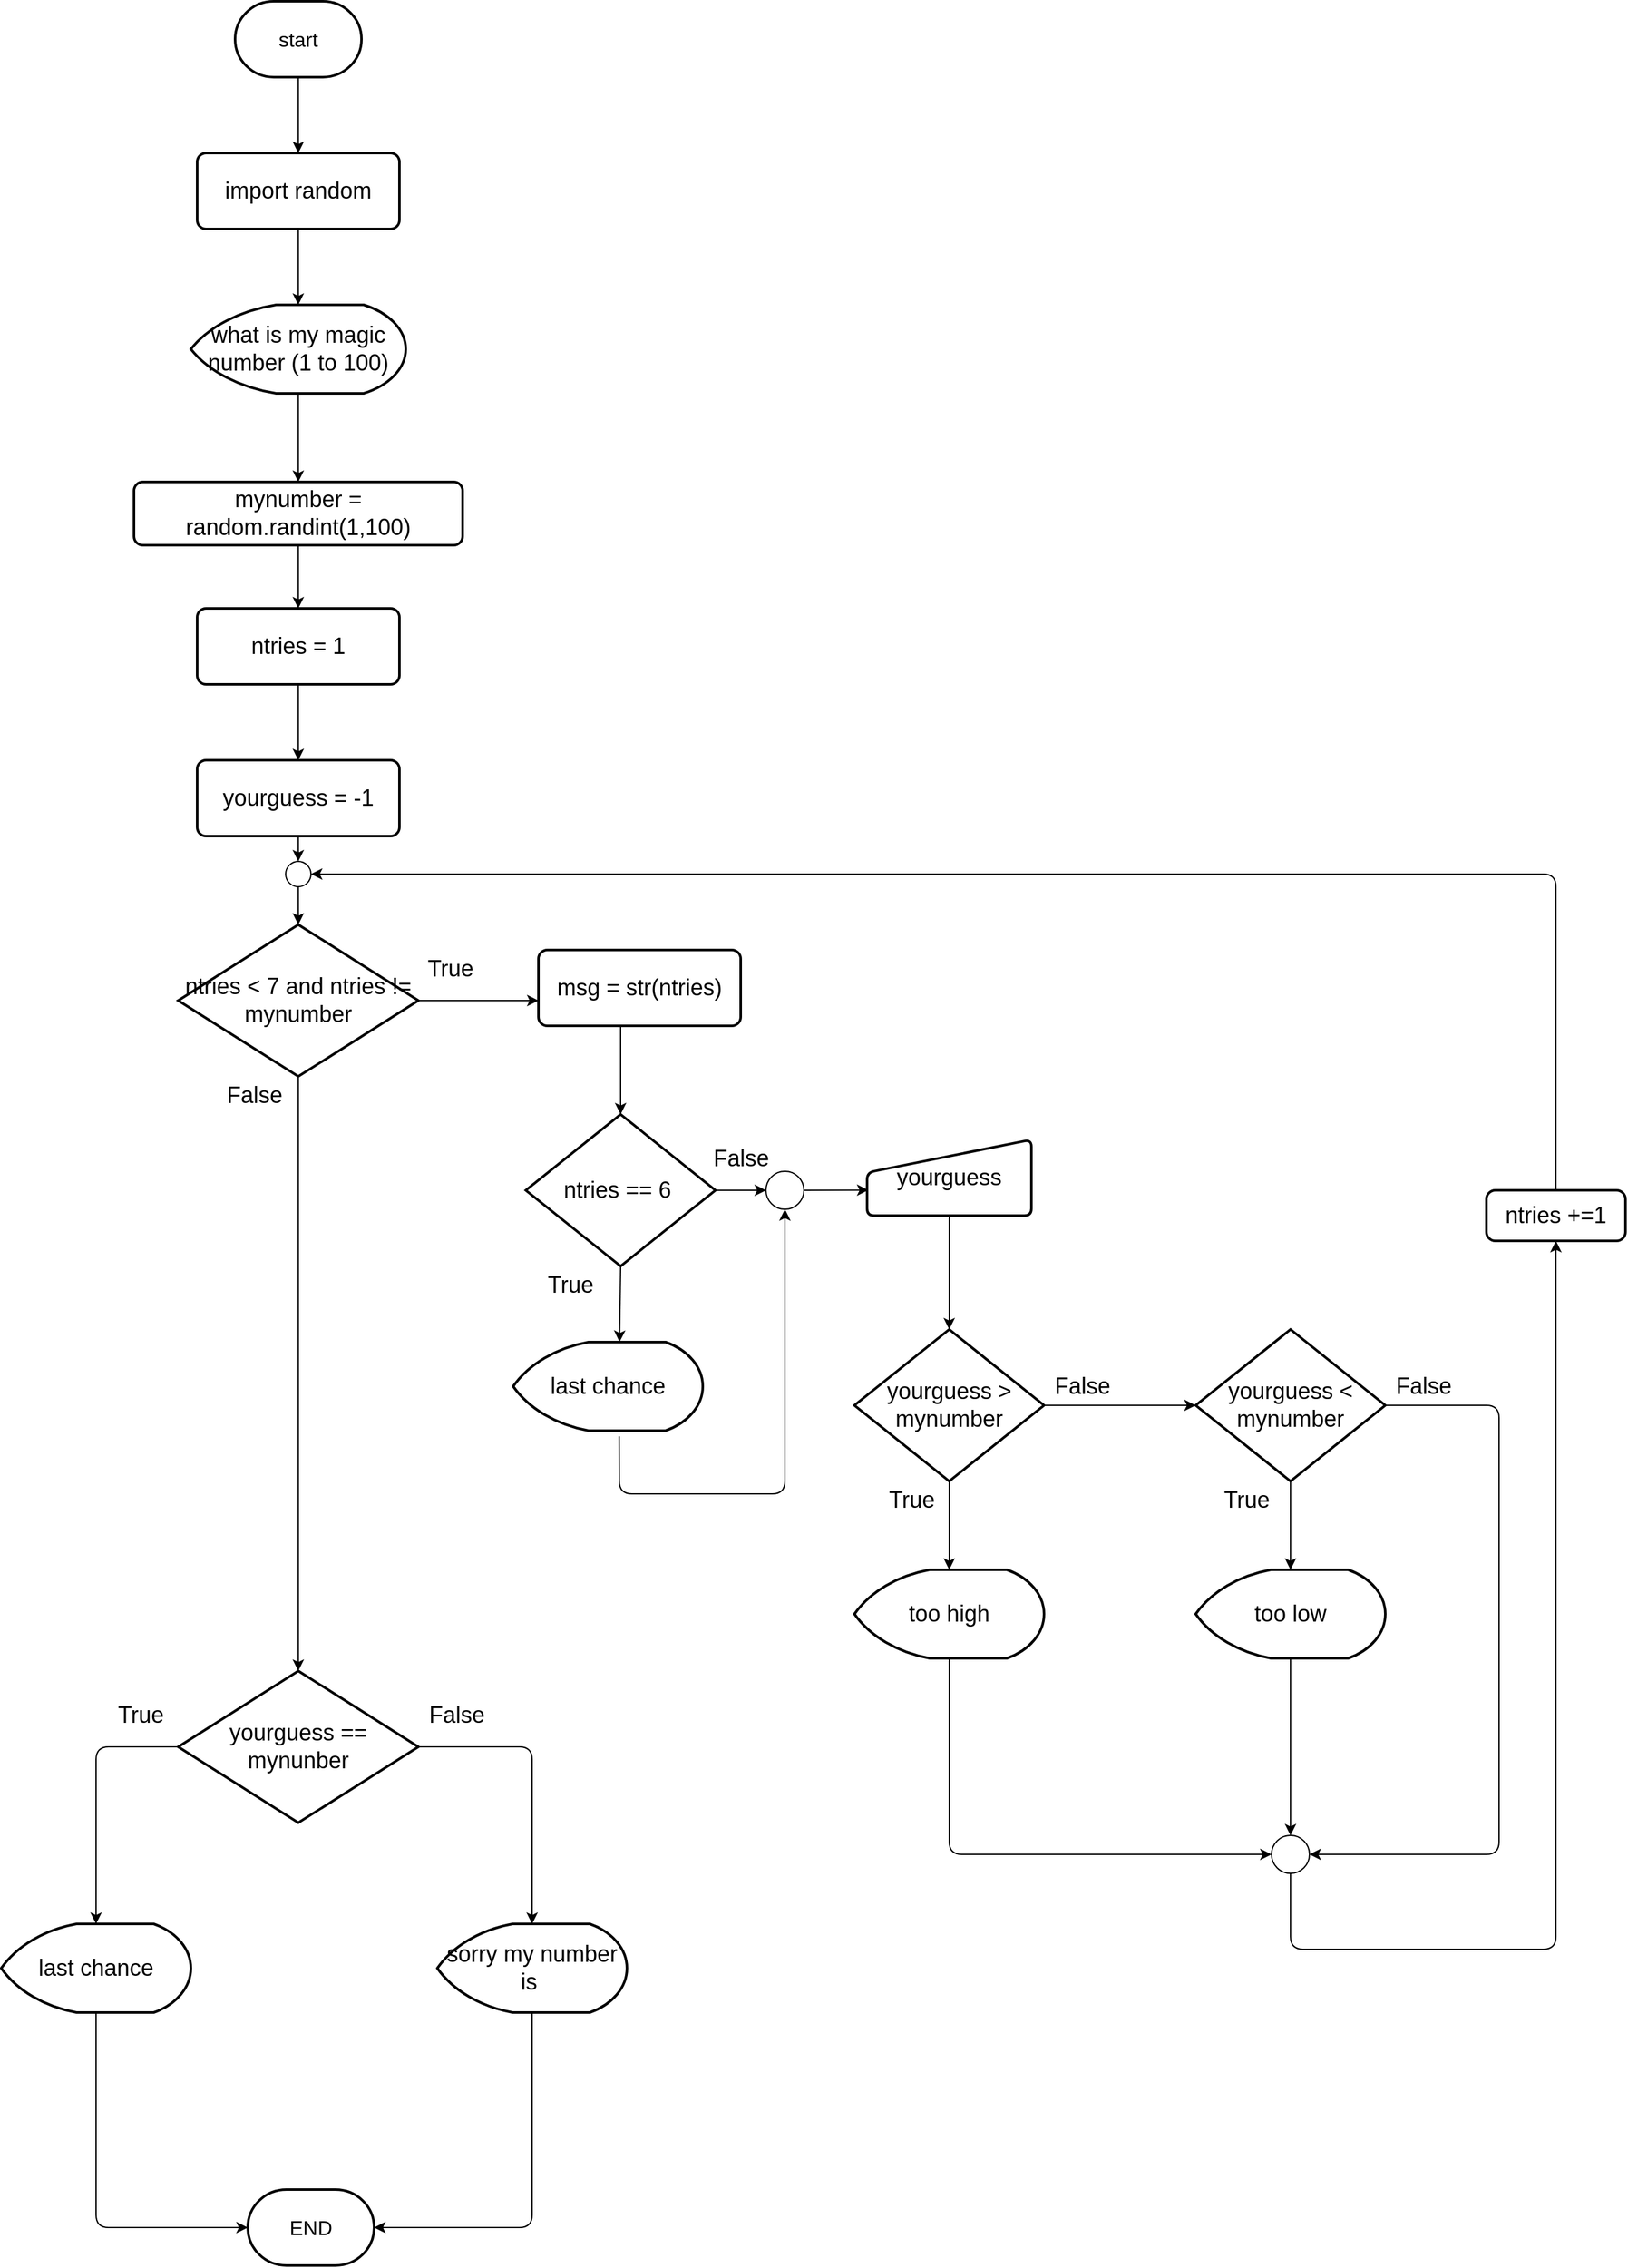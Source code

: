 <mxfile>
    <diagram id="CnoimE1wPjLPf0b8--LI" name="Page-1">
        <mxGraphModel dx="1683" dy="631" grid="1" gridSize="10" guides="1" tooltips="1" connect="1" arrows="1" fold="1" page="1" pageScale="1" pageWidth="700" pageHeight="1000" math="0" shadow="0">
            <root>
                <mxCell id="0"/>
                <mxCell id="1" parent="0"/>
                <mxCell id="25" style="edgeStyle=none;html=1;exitX=0.5;exitY=1;exitDx=0;exitDy=0;exitPerimeter=0;entryX=0.5;entryY=0;entryDx=0;entryDy=0;fontSize=18;" edge="1" parent="1" source="2" target="3">
                    <mxGeometry relative="1" as="geometry"/>
                </mxCell>
                <mxCell id="2" value="&lt;font size=&quot;3&quot;&gt;start&lt;br&gt;&lt;/font&gt;" style="strokeWidth=2;html=1;shape=mxgraph.flowchart.terminator;whiteSpace=wrap;" vertex="1" parent="1">
                    <mxGeometry x="250" y="60" width="100" height="60" as="geometry"/>
                </mxCell>
                <mxCell id="26" style="edgeStyle=none;html=1;exitX=0.5;exitY=1;exitDx=0;exitDy=0;entryX=0.5;entryY=0;entryDx=0;entryDy=0;entryPerimeter=0;fontSize=18;" edge="1" parent="1" source="3" target="4">
                    <mxGeometry relative="1" as="geometry"/>
                </mxCell>
                <mxCell id="3" value="import random" style="rounded=1;whiteSpace=wrap;html=1;absoluteArcSize=1;arcSize=14;strokeWidth=2;fontSize=18;" vertex="1" parent="1">
                    <mxGeometry x="220" y="180" width="160" height="60" as="geometry"/>
                </mxCell>
                <mxCell id="27" style="edgeStyle=none;html=1;exitX=0.5;exitY=1;exitDx=0;exitDy=0;exitPerimeter=0;entryX=0.5;entryY=0;entryDx=0;entryDy=0;fontSize=18;" edge="1" parent="1" source="4" target="5">
                    <mxGeometry relative="1" as="geometry"/>
                </mxCell>
                <mxCell id="4" value="what is my magic number (1 to 100)" style="strokeWidth=2;html=1;shape=mxgraph.flowchart.display;whiteSpace=wrap;fontSize=18;" vertex="1" parent="1">
                    <mxGeometry x="215" y="300" width="170" height="70" as="geometry"/>
                </mxCell>
                <mxCell id="28" style="edgeStyle=none;html=1;exitX=0.5;exitY=1;exitDx=0;exitDy=0;entryX=0.5;entryY=0;entryDx=0;entryDy=0;fontSize=18;" edge="1" parent="1" source="5" target="6">
                    <mxGeometry relative="1" as="geometry"/>
                </mxCell>
                <mxCell id="5" value="mynumber = random.randint(1,100)" style="rounded=1;whiteSpace=wrap;html=1;absoluteArcSize=1;arcSize=14;strokeWidth=2;fontSize=18;" vertex="1" parent="1">
                    <mxGeometry x="170" y="440" width="260" height="50" as="geometry"/>
                </mxCell>
                <mxCell id="29" style="edgeStyle=none;html=1;exitX=0.5;exitY=1;exitDx=0;exitDy=0;entryX=0.5;entryY=0;entryDx=0;entryDy=0;fontSize=18;" edge="1" parent="1" source="6" target="7">
                    <mxGeometry relative="1" as="geometry"/>
                </mxCell>
                <mxCell id="6" value="ntries = 1" style="rounded=1;whiteSpace=wrap;html=1;absoluteArcSize=1;arcSize=14;strokeWidth=2;fontSize=18;" vertex="1" parent="1">
                    <mxGeometry x="220" y="540" width="160" height="60" as="geometry"/>
                </mxCell>
                <mxCell id="88" style="edgeStyle=none;html=1;exitX=0.5;exitY=1;exitDx=0;exitDy=0;entryX=0.5;entryY=0;entryDx=0;entryDy=0;fontSize=18;" edge="1" parent="1" source="7" target="87">
                    <mxGeometry relative="1" as="geometry"/>
                </mxCell>
                <mxCell id="7" value="yourguess = -1" style="rounded=1;whiteSpace=wrap;html=1;absoluteArcSize=1;arcSize=14;strokeWidth=2;fontSize=18;" vertex="1" parent="1">
                    <mxGeometry x="220" y="660" width="160" height="60" as="geometry"/>
                </mxCell>
                <mxCell id="31" style="edgeStyle=none;html=1;exitX=1;exitY=0.5;exitDx=0;exitDy=0;exitPerimeter=0;fontSize=18;" edge="1" parent="1" source="8">
                    <mxGeometry relative="1" as="geometry">
                        <mxPoint x="490" y="850" as="targetPoint"/>
                    </mxGeometry>
                </mxCell>
                <mxCell id="55" style="edgeStyle=none;html=1;exitX=0.5;exitY=1;exitDx=0;exitDy=0;exitPerimeter=0;entryX=0.5;entryY=0;entryDx=0;entryDy=0;entryPerimeter=0;fontSize=18;" edge="1" parent="1" source="8" target="51">
                    <mxGeometry relative="1" as="geometry"/>
                </mxCell>
                <mxCell id="8" value="ntries &amp;lt; 7 and ntries != mynumber" style="strokeWidth=2;html=1;shape=mxgraph.flowchart.decision;whiteSpace=wrap;fontSize=18;" vertex="1" parent="1">
                    <mxGeometry x="205" y="790" width="190" height="120" as="geometry"/>
                </mxCell>
                <mxCell id="32" style="edgeStyle=none;html=1;exitX=0.5;exitY=1;exitDx=0;exitDy=0;entryX=0.5;entryY=0;entryDx=0;entryDy=0;entryPerimeter=0;fontSize=18;" edge="1" parent="1" target="11">
                    <mxGeometry relative="1" as="geometry">
                        <mxPoint x="555" y="870" as="sourcePoint"/>
                    </mxGeometry>
                </mxCell>
                <mxCell id="33" style="edgeStyle=none;html=1;exitX=0.5;exitY=1;exitDx=0;exitDy=0;exitPerimeter=0;entryX=0.561;entryY=-0.002;entryDx=0;entryDy=0;entryPerimeter=0;fontSize=18;" edge="1" parent="1" source="11" target="13">
                    <mxGeometry relative="1" as="geometry"/>
                </mxCell>
                <mxCell id="47" style="edgeStyle=none;html=1;exitX=1;exitY=0.5;exitDx=0;exitDy=0;exitPerimeter=0;entryX=0;entryY=0.5;entryDx=0;entryDy=0;fontSize=18;" edge="1" parent="1" source="11" target="46">
                    <mxGeometry relative="1" as="geometry"/>
                </mxCell>
                <mxCell id="11" value="ntries == 6&amp;nbsp;" style="strokeWidth=2;html=1;shape=mxgraph.flowchart.decision;whiteSpace=wrap;fontSize=18;" vertex="1" parent="1">
                    <mxGeometry x="480" y="940" width="150" height="120" as="geometry"/>
                </mxCell>
                <mxCell id="73" style="edgeStyle=none;html=1;exitX=0.559;exitY=1.064;exitDx=0;exitDy=0;exitPerimeter=0;entryX=0.5;entryY=1;entryDx=0;entryDy=0;fontSize=18;" edge="1" parent="1" source="13" target="46">
                    <mxGeometry relative="1" as="geometry">
                        <Array as="points">
                            <mxPoint x="554" y="1240"/>
                            <mxPoint x="685" y="1240"/>
                        </Array>
                    </mxGeometry>
                </mxCell>
                <mxCell id="13" value="last chance" style="strokeWidth=2;html=1;shape=mxgraph.flowchart.display;whiteSpace=wrap;fontSize=18;" vertex="1" parent="1">
                    <mxGeometry x="470" y="1120" width="150" height="70" as="geometry"/>
                </mxCell>
                <mxCell id="35" style="edgeStyle=none;html=1;exitX=0.5;exitY=1;exitDx=0;exitDy=0;entryX=0.5;entryY=0;entryDx=0;entryDy=0;entryPerimeter=0;fontSize=18;" edge="1" parent="1" source="17" target="19">
                    <mxGeometry relative="1" as="geometry"/>
                </mxCell>
                <mxCell id="17" value="yourguess" style="html=1;strokeWidth=2;shape=manualInput;whiteSpace=wrap;rounded=1;size=26;arcSize=11;fontSize=18;" vertex="1" parent="1">
                    <mxGeometry x="750" y="960" width="130" height="60" as="geometry"/>
                </mxCell>
                <mxCell id="36" style="edgeStyle=none;html=1;exitX=1;exitY=0.5;exitDx=0;exitDy=0;exitPerimeter=0;entryX=0;entryY=0.5;entryDx=0;entryDy=0;entryPerimeter=0;fontSize=18;" edge="1" parent="1" source="19" target="22">
                    <mxGeometry relative="1" as="geometry"/>
                </mxCell>
                <mxCell id="37" style="edgeStyle=none;html=1;exitX=0.5;exitY=1;exitDx=0;exitDy=0;exitPerimeter=0;entryX=0.5;entryY=0;entryDx=0;entryDy=0;entryPerimeter=0;fontSize=18;" edge="1" parent="1" source="19" target="20">
                    <mxGeometry relative="1" as="geometry"/>
                </mxCell>
                <mxCell id="19" value="yourguess &amp;gt; mynumber" style="strokeWidth=2;html=1;shape=mxgraph.flowchart.decision;whiteSpace=wrap;fontSize=18;" vertex="1" parent="1">
                    <mxGeometry x="740" y="1110" width="150" height="120" as="geometry"/>
                </mxCell>
                <mxCell id="79" style="edgeStyle=none;html=1;exitX=0.5;exitY=1;exitDx=0;exitDy=0;exitPerimeter=0;entryX=0;entryY=0.5;entryDx=0;entryDy=0;fontSize=18;" edge="1" parent="1" source="20" target="78">
                    <mxGeometry relative="1" as="geometry">
                        <Array as="points">
                            <mxPoint x="815" y="1525"/>
                        </Array>
                    </mxGeometry>
                </mxCell>
                <mxCell id="20" value="too high" style="strokeWidth=2;html=1;shape=mxgraph.flowchart.display;whiteSpace=wrap;fontSize=18;" vertex="1" parent="1">
                    <mxGeometry x="740" y="1300" width="150" height="70" as="geometry"/>
                </mxCell>
                <mxCell id="43" style="edgeStyle=none;html=1;exitX=0.5;exitY=1;exitDx=0;exitDy=0;exitPerimeter=0;entryX=0.5;entryY=0;entryDx=0;entryDy=0;entryPerimeter=0;fontSize=18;" edge="1" parent="1" source="22" target="23">
                    <mxGeometry relative="1" as="geometry"/>
                </mxCell>
                <mxCell id="81" style="edgeStyle=none;html=1;exitX=1;exitY=0.5;exitDx=0;exitDy=0;exitPerimeter=0;entryX=1;entryY=0.5;entryDx=0;entryDy=0;fontSize=18;" edge="1" parent="1" source="22" target="78">
                    <mxGeometry relative="1" as="geometry">
                        <Array as="points">
                            <mxPoint x="1250" y="1170"/>
                            <mxPoint x="1250" y="1525"/>
                        </Array>
                    </mxGeometry>
                </mxCell>
                <mxCell id="22" value="yourguess &amp;lt; mynumber" style="strokeWidth=2;html=1;shape=mxgraph.flowchart.decision;whiteSpace=wrap;fontSize=18;" vertex="1" parent="1">
                    <mxGeometry x="1010" y="1110" width="150" height="120" as="geometry"/>
                </mxCell>
                <mxCell id="80" style="edgeStyle=none;html=1;entryX=0.5;entryY=0;entryDx=0;entryDy=0;fontSize=18;" edge="1" parent="1" source="23" target="78">
                    <mxGeometry relative="1" as="geometry"/>
                </mxCell>
                <mxCell id="23" value="too low" style="strokeWidth=2;html=1;shape=mxgraph.flowchart.display;whiteSpace=wrap;fontSize=18;" vertex="1" parent="1">
                    <mxGeometry x="1010" y="1300" width="150" height="70" as="geometry"/>
                </mxCell>
                <mxCell id="90" style="edgeStyle=none;html=1;exitX=0.5;exitY=0;exitDx=0;exitDy=0;entryX=1;entryY=0.5;entryDx=0;entryDy=0;fontSize=18;" edge="1" parent="1" source="24" target="87">
                    <mxGeometry relative="1" as="geometry">
                        <Array as="points">
                            <mxPoint x="1295" y="750"/>
                        </Array>
                    </mxGeometry>
                </mxCell>
                <mxCell id="24" value="ntries +=1" style="rounded=1;whiteSpace=wrap;html=1;absoluteArcSize=1;arcSize=14;strokeWidth=2;fontSize=18;" vertex="1" parent="1">
                    <mxGeometry x="1240" y="1000" width="110" height="40" as="geometry"/>
                </mxCell>
                <mxCell id="48" style="edgeStyle=none;html=1;exitX=1;exitY=0.5;exitDx=0;exitDy=0;entryX=0.008;entryY=0.664;entryDx=0;entryDy=0;fontSize=18;entryPerimeter=0;" edge="1" parent="1" source="46" target="17">
                    <mxGeometry relative="1" as="geometry"/>
                </mxCell>
                <mxCell id="46" value="" style="ellipse;whiteSpace=wrap;html=1;aspect=fixed;fontSize=18;" vertex="1" parent="1">
                    <mxGeometry x="670" y="985" width="30" height="30" as="geometry"/>
                </mxCell>
                <mxCell id="58" style="edgeStyle=none;html=1;exitX=1;exitY=0.5;exitDx=0;exitDy=0;exitPerimeter=0;entryX=0.5;entryY=0;entryDx=0;entryDy=0;entryPerimeter=0;fontSize=18;" edge="1" parent="1" source="51" target="57">
                    <mxGeometry relative="1" as="geometry">
                        <Array as="points">
                            <mxPoint x="485" y="1440"/>
                        </Array>
                    </mxGeometry>
                </mxCell>
                <mxCell id="59" style="edgeStyle=none;html=1;exitX=0;exitY=0.5;exitDx=0;exitDy=0;exitPerimeter=0;entryX=0.5;entryY=0;entryDx=0;entryDy=0;entryPerimeter=0;fontSize=18;" edge="1" parent="1" source="51" target="53">
                    <mxGeometry relative="1" as="geometry">
                        <Array as="points">
                            <mxPoint x="140" y="1440"/>
                        </Array>
                    </mxGeometry>
                </mxCell>
                <mxCell id="51" value="yourguess == mynunber" style="strokeWidth=2;html=1;shape=mxgraph.flowchart.decision;whiteSpace=wrap;fontSize=18;" vertex="1" parent="1">
                    <mxGeometry x="205" y="1380" width="190" height="120" as="geometry"/>
                </mxCell>
                <mxCell id="61" style="edgeStyle=none;html=1;exitX=0.5;exitY=1;exitDx=0;exitDy=0;exitPerimeter=0;entryX=0;entryY=0.5;entryDx=0;entryDy=0;entryPerimeter=0;fontSize=18;" edge="1" parent="1" source="53" target="60">
                    <mxGeometry relative="1" as="geometry">
                        <Array as="points">
                            <mxPoint x="140" y="1820"/>
                        </Array>
                    </mxGeometry>
                </mxCell>
                <mxCell id="53" value="last chance" style="strokeWidth=2;html=1;shape=mxgraph.flowchart.display;whiteSpace=wrap;fontSize=18;" vertex="1" parent="1">
                    <mxGeometry x="65" y="1580" width="150" height="70" as="geometry"/>
                </mxCell>
                <mxCell id="62" style="edgeStyle=none;html=1;exitX=0.5;exitY=1;exitDx=0;exitDy=0;exitPerimeter=0;entryX=1;entryY=0.5;entryDx=0;entryDy=0;entryPerimeter=0;fontSize=18;" edge="1" parent="1" source="57" target="60">
                    <mxGeometry relative="1" as="geometry">
                        <Array as="points">
                            <mxPoint x="485" y="1820"/>
                        </Array>
                    </mxGeometry>
                </mxCell>
                <mxCell id="57" value="sorry my number is&amp;nbsp;" style="strokeWidth=2;html=1;shape=mxgraph.flowchart.display;whiteSpace=wrap;fontSize=18;" vertex="1" parent="1">
                    <mxGeometry x="410" y="1580" width="150" height="70" as="geometry"/>
                </mxCell>
                <mxCell id="60" value="&lt;font size=&quot;3&quot;&gt;END&lt;br&gt;&lt;/font&gt;" style="strokeWidth=2;html=1;shape=mxgraph.flowchart.terminator;whiteSpace=wrap;" vertex="1" parent="1">
                    <mxGeometry x="260" y="1790" width="100" height="60" as="geometry"/>
                </mxCell>
                <mxCell id="63" value="True" style="text;html=1;resizable=0;autosize=1;align=center;verticalAlign=middle;points=[];fillColor=none;strokeColor=none;rounded=0;fontSize=18;" vertex="1" parent="1">
                    <mxGeometry x="395" y="810" width="50" height="30" as="geometry"/>
                </mxCell>
                <mxCell id="64" value="False" style="text;html=1;resizable=0;autosize=1;align=center;verticalAlign=middle;points=[];fillColor=none;strokeColor=none;rounded=0;fontSize=18;" vertex="1" parent="1">
                    <mxGeometry x="235" y="910" width="60" height="30" as="geometry"/>
                </mxCell>
                <mxCell id="65" value="False" style="text;html=1;resizable=0;autosize=1;align=center;verticalAlign=middle;points=[];fillColor=none;strokeColor=none;rounded=0;fontSize=18;" vertex="1" parent="1">
                    <mxGeometry x="395" y="1400" width="60" height="30" as="geometry"/>
                </mxCell>
                <mxCell id="66" value="True" style="text;html=1;resizable=0;autosize=1;align=center;verticalAlign=middle;points=[];fillColor=none;strokeColor=none;rounded=0;fontSize=18;" vertex="1" parent="1">
                    <mxGeometry x="150" y="1400" width="50" height="30" as="geometry"/>
                </mxCell>
                <mxCell id="67" value="True" style="text;html=1;resizable=0;autosize=1;align=center;verticalAlign=middle;points=[];fillColor=none;strokeColor=none;rounded=0;fontSize=18;" vertex="1" parent="1">
                    <mxGeometry x="490" y="1060" width="50" height="30" as="geometry"/>
                </mxCell>
                <mxCell id="68" value="False" style="text;html=1;resizable=0;autosize=1;align=center;verticalAlign=middle;points=[];fillColor=none;strokeColor=none;rounded=0;fontSize=18;" vertex="1" parent="1">
                    <mxGeometry x="620" y="960" width="60" height="30" as="geometry"/>
                </mxCell>
                <mxCell id="69" value="False" style="text;html=1;resizable=0;autosize=1;align=center;verticalAlign=middle;points=[];fillColor=none;strokeColor=none;rounded=0;fontSize=18;" vertex="1" parent="1">
                    <mxGeometry x="890" y="1140" width="60" height="30" as="geometry"/>
                </mxCell>
                <mxCell id="70" value="True" style="text;html=1;resizable=0;autosize=1;align=center;verticalAlign=middle;points=[];fillColor=none;strokeColor=none;rounded=0;fontSize=18;" vertex="1" parent="1">
                    <mxGeometry x="760" y="1230" width="50" height="30" as="geometry"/>
                </mxCell>
                <mxCell id="82" style="edgeStyle=none;html=1;exitX=0.5;exitY=1;exitDx=0;exitDy=0;entryX=0.5;entryY=1;entryDx=0;entryDy=0;fontSize=18;" edge="1" parent="1" source="78" target="24">
                    <mxGeometry relative="1" as="geometry">
                        <Array as="points">
                            <mxPoint x="1085" y="1600"/>
                            <mxPoint x="1295" y="1600"/>
                        </Array>
                    </mxGeometry>
                </mxCell>
                <mxCell id="78" value="" style="ellipse;whiteSpace=wrap;html=1;aspect=fixed;fontSize=18;" vertex="1" parent="1">
                    <mxGeometry x="1070" y="1510" width="30" height="30" as="geometry"/>
                </mxCell>
                <mxCell id="83" value="True" style="text;html=1;resizable=0;autosize=1;align=center;verticalAlign=middle;points=[];fillColor=none;strokeColor=none;rounded=0;fontSize=18;" vertex="1" parent="1">
                    <mxGeometry x="1025" y="1230" width="50" height="30" as="geometry"/>
                </mxCell>
                <mxCell id="84" value="False" style="text;html=1;resizable=0;autosize=1;align=center;verticalAlign=middle;points=[];fillColor=none;strokeColor=none;rounded=0;fontSize=18;" vertex="1" parent="1">
                    <mxGeometry x="1160" y="1140" width="60" height="30" as="geometry"/>
                </mxCell>
                <mxCell id="85" value="msg = str(ntries)" style="rounded=1;whiteSpace=wrap;html=1;absoluteArcSize=1;arcSize=14;strokeWidth=2;fontSize=18;" vertex="1" parent="1">
                    <mxGeometry x="490" y="810" width="160" height="60" as="geometry"/>
                </mxCell>
                <mxCell id="89" style="edgeStyle=none;html=1;exitX=0.5;exitY=1;exitDx=0;exitDy=0;entryX=0.5;entryY=0;entryDx=0;entryDy=0;entryPerimeter=0;fontSize=18;" edge="1" parent="1" source="87" target="8">
                    <mxGeometry relative="1" as="geometry"/>
                </mxCell>
                <mxCell id="87" value="" style="ellipse;whiteSpace=wrap;html=1;aspect=fixed;fontSize=18;" vertex="1" parent="1">
                    <mxGeometry x="290" y="740" width="20" height="20" as="geometry"/>
                </mxCell>
            </root>
        </mxGraphModel>
    </diagram>
</mxfile>